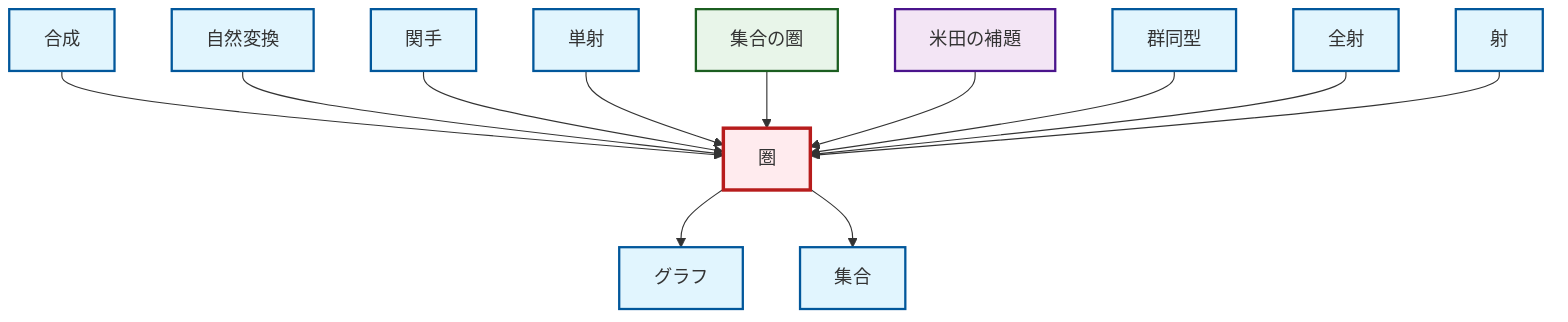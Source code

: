 graph TD
    classDef definition fill:#e1f5fe,stroke:#01579b,stroke-width:2px
    classDef theorem fill:#f3e5f5,stroke:#4a148c,stroke-width:2px
    classDef axiom fill:#fff3e0,stroke:#e65100,stroke-width:2px
    classDef example fill:#e8f5e9,stroke:#1b5e20,stroke-width:2px
    classDef current fill:#ffebee,stroke:#b71c1c,stroke-width:3px
    def-category["圏"]:::definition
    def-monomorphism["単射"]:::definition
    def-natural-transformation["自然変換"]:::definition
    def-graph["グラフ"]:::definition
    def-epimorphism["全射"]:::definition
    def-composition["合成"]:::definition
    def-set["集合"]:::definition
    def-morphism["射"]:::definition
    def-isomorphism["群同型"]:::definition
    def-functor["関手"]:::definition
    ex-set-category["集合の圏"]:::example
    thm-yoneda["米田の補題"]:::theorem
    def-composition --> def-category
    def-natural-transformation --> def-category
    def-category --> def-graph
    def-functor --> def-category
    def-monomorphism --> def-category
    ex-set-category --> def-category
    thm-yoneda --> def-category
    def-isomorphism --> def-category
    def-category --> def-set
    def-epimorphism --> def-category
    def-morphism --> def-category
    class def-category current